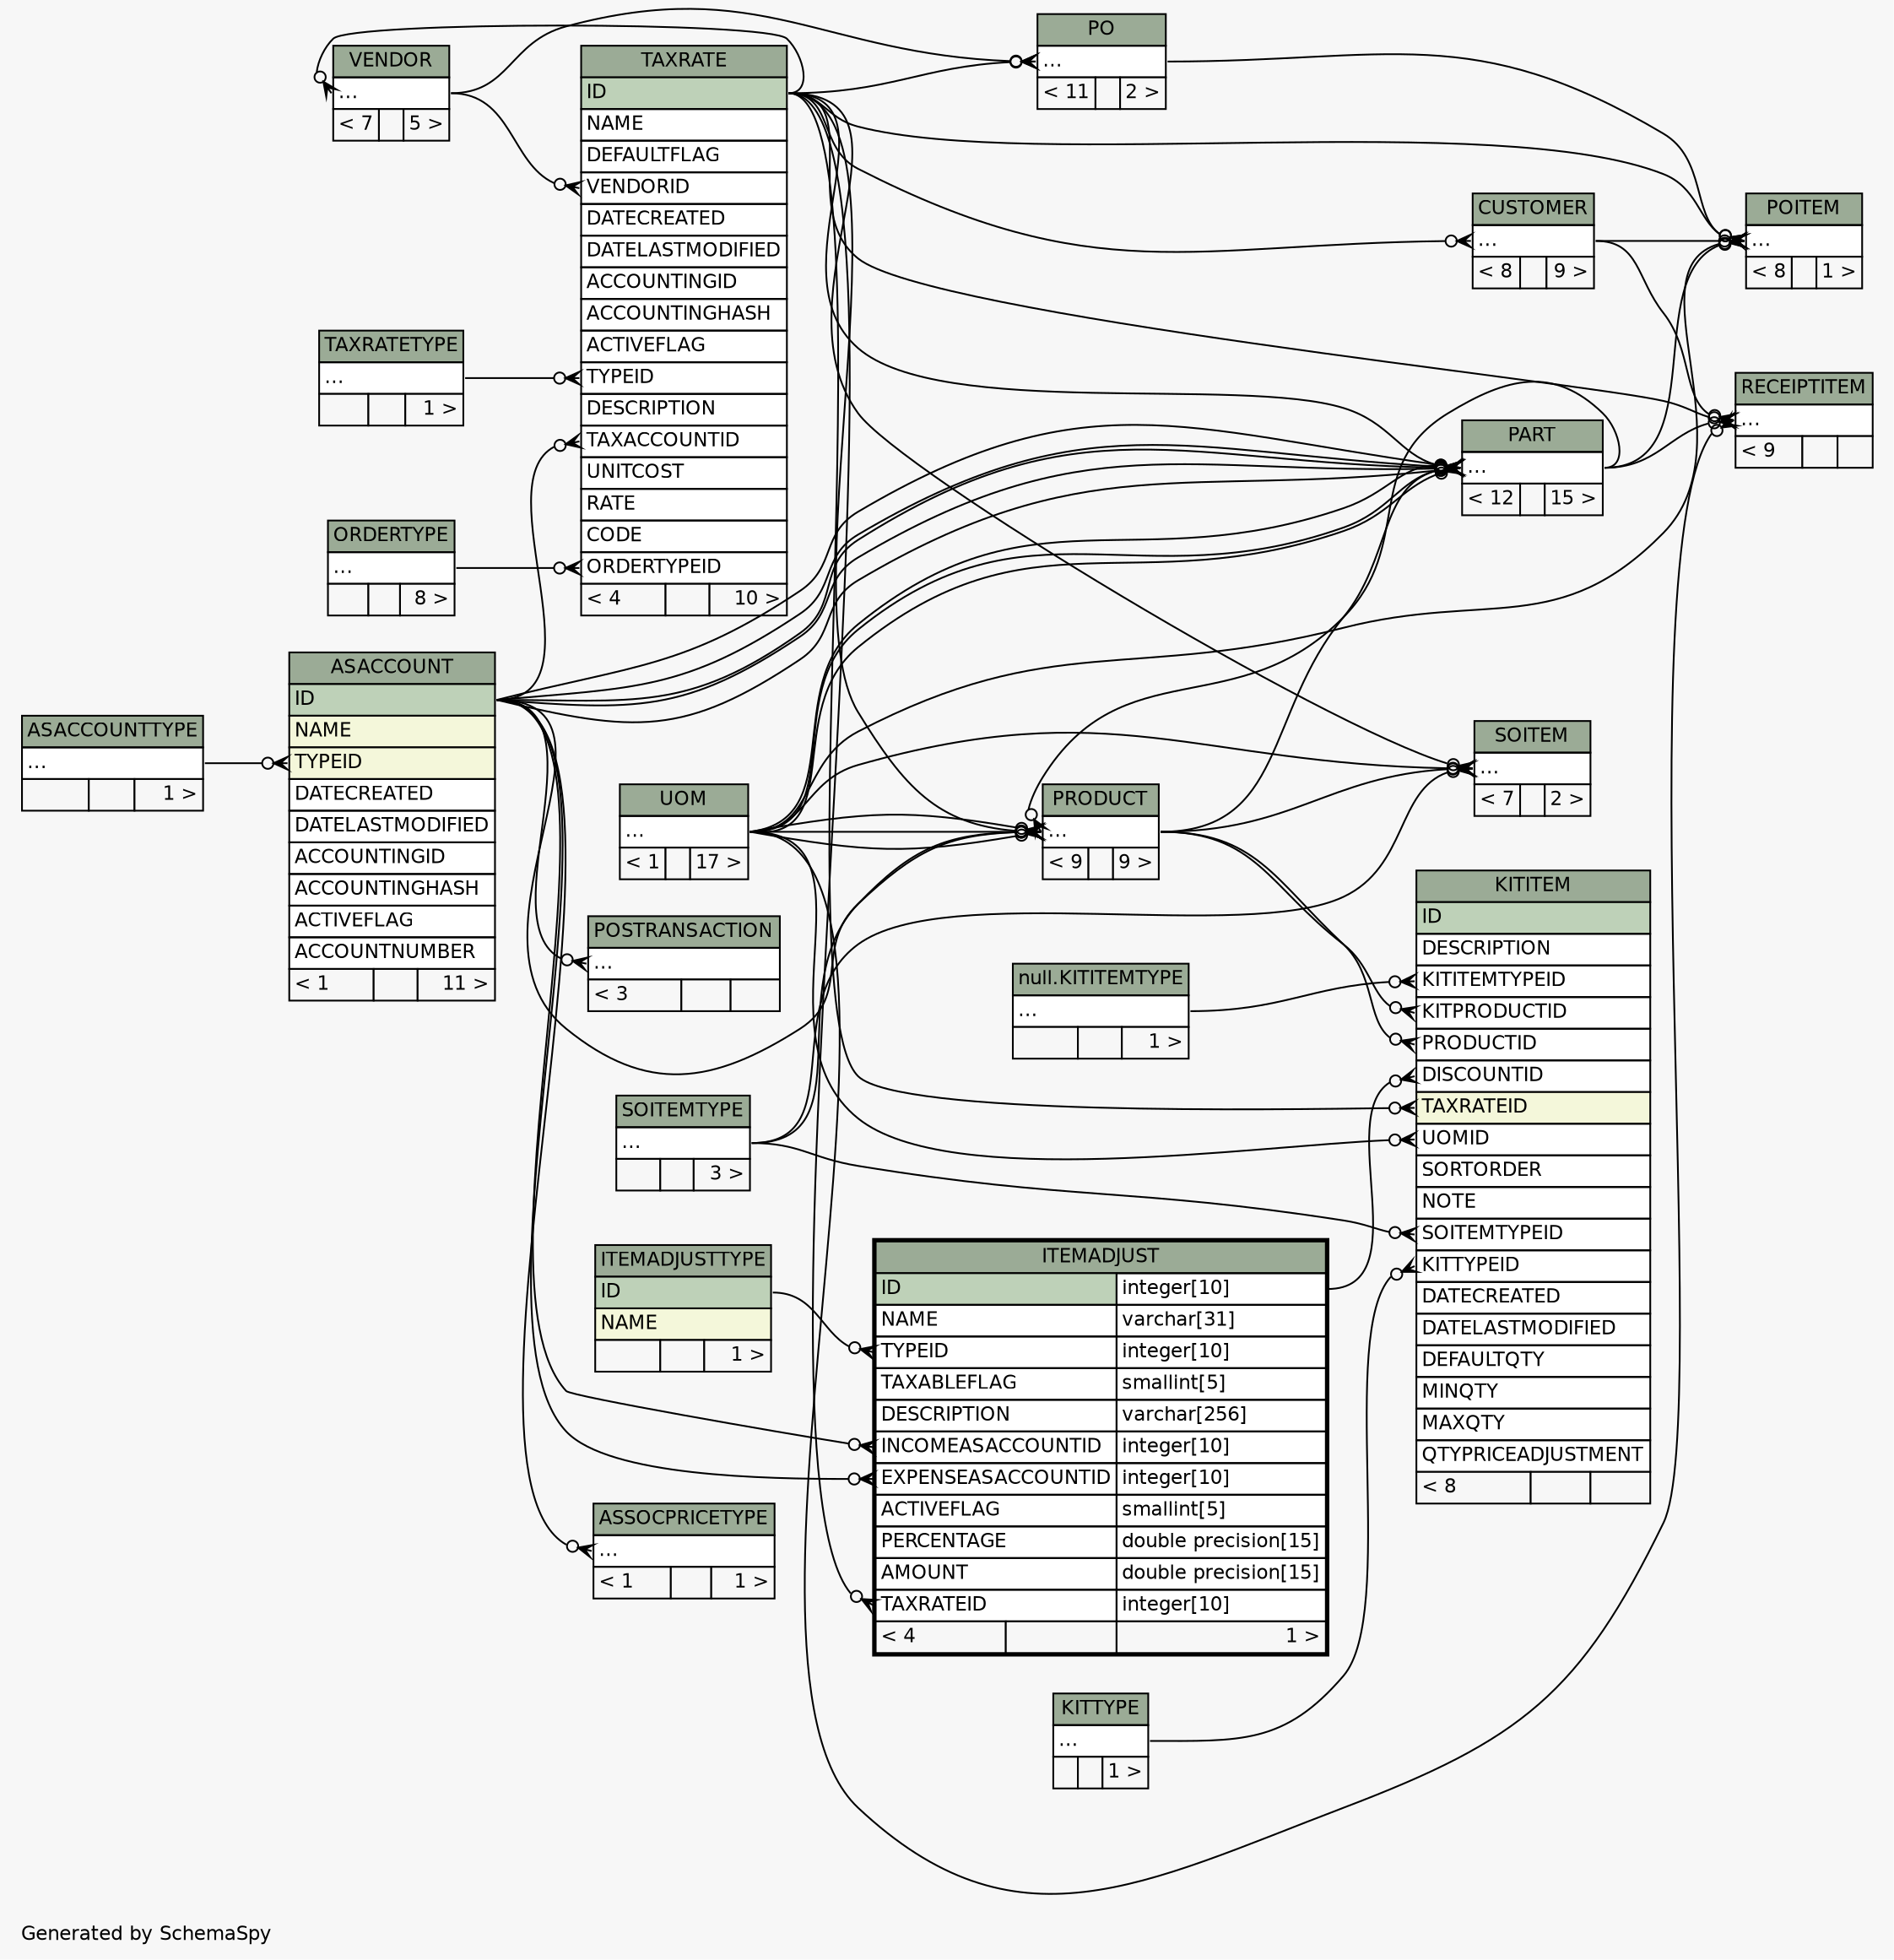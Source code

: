 // dot 2.26.3 on Linux 3.5.0-34-generic
// SchemaSpy rev 590
digraph "twoDegreesRelationshipsDiagram" {
  graph [
    rankdir="RL"
    bgcolor="#f7f7f7"
    label="\nGenerated by SchemaSpy"
    labeljust="l"
    nodesep="0.18"
    ranksep="0.46"
    fontname="Helvetica"
    fontsize="11"
  ];
  node [
    fontname="Helvetica"
    fontsize="11"
    shape="plaintext"
  ];
  edge [
    arrowsize="0.8"
  ];
  "ASACCOUNT":"TYPEID":w -> "ASACCOUNTTYPE":"elipses":e [arrowhead=none dir=back arrowtail=crowodot];
  "ASSOCPRICETYPE":"elipses":w -> "ASACCOUNT":"ID":e [arrowhead=none dir=back arrowtail=crowodot];
  "CUSTOMER":"elipses":w -> "TAXRATE":"ID":e [arrowhead=none dir=back arrowtail=crowodot];
  "ITEMADJUST":"EXPENSEASACCOUNTID":w -> "ASACCOUNT":"ID":e [arrowhead=none dir=back arrowtail=crowodot];
  "ITEMADJUST":"INCOMEASACCOUNTID":w -> "ASACCOUNT":"ID":e [arrowhead=none dir=back arrowtail=crowodot];
  "ITEMADJUST":"TAXRATEID":w -> "TAXRATE":"ID":e [arrowhead=none dir=back arrowtail=crowodot];
  "ITEMADJUST":"TYPEID":w -> "ITEMADJUSTTYPE":"ID":e [arrowhead=none dir=back arrowtail=crowodot];
  "KITITEM":"DISCOUNTID":w -> "ITEMADJUST":"ID.type":e [arrowhead=none dir=back arrowtail=crowodot];
  "KITITEM":"KITITEMTYPEID":w -> "null.KITITEMTYPE":"elipses":e [arrowhead=none dir=back arrowtail=crowodot];
  "KITITEM":"KITPRODUCTID":w -> "PRODUCT":"elipses":e [arrowhead=none dir=back arrowtail=crowodot];
  "KITITEM":"KITTYPEID":w -> "KITTYPE":"elipses":e [arrowhead=none dir=back arrowtail=crowodot];
  "KITITEM":"PRODUCTID":w -> "PRODUCT":"elipses":e [arrowhead=none dir=back arrowtail=crowodot];
  "KITITEM":"SOITEMTYPEID":w -> "SOITEMTYPE":"elipses":e [arrowhead=none dir=back arrowtail=crowodot];
  "KITITEM":"TAXRATEID":w -> "TAXRATE":"ID":e [arrowhead=none dir=back arrowtail=crowodot];
  "KITITEM":"UOMID":w -> "UOM":"elipses":e [arrowhead=none dir=back arrowtail=crowodot];
  "PART":"elipses":w -> "ASACCOUNT":"ID":e [arrowhead=none dir=back arrowtail=crowodot];
  "PART":"elipses":w -> "ASACCOUNT":"ID":e [arrowhead=none dir=back arrowtail=crowodot];
  "PART":"elipses":w -> "PRODUCT":"elipses":e [arrowhead=none dir=back arrowtail=crowodot];
  "PART":"elipses":w -> "ASACCOUNT":"ID":e [arrowhead=none dir=back arrowtail=crowodot];
  "PART":"elipses":w -> "ASACCOUNT":"ID":e [arrowhead=none dir=back arrowtail=crowodot];
  "PART":"elipses":w -> "UOM":"elipses":e [arrowhead=none dir=back arrowtail=crowodot];
  "PART":"elipses":w -> "TAXRATE":"ID":e [arrowhead=none dir=back arrowtail=crowodot];
  "PART":"elipses":w -> "UOM":"elipses":e [arrowhead=none dir=back arrowtail=crowodot];
  "PART":"elipses":w -> "ASACCOUNT":"ID":e [arrowhead=none dir=back arrowtail=crowodot];
  "PART":"elipses":w -> "UOM":"elipses":e [arrowhead=none dir=back arrowtail=crowodot];
  "PO":"elipses":w -> "TAXRATE":"ID":e [arrowhead=none dir=back arrowtail=crowodot];
  "PO":"elipses":w -> "VENDOR":"elipses":e [arrowhead=none dir=back arrowtail=crowodot];
  "POITEM":"elipses":w -> "CUSTOMER":"elipses":e [arrowhead=none dir=back arrowtail=crowodot];
  "POITEM":"elipses":w -> "PART":"elipses":e [arrowhead=none dir=back arrowtail=crowodot];
  "POITEM":"elipses":w -> "PO":"elipses":e [arrowhead=none dir=back arrowtail=crowodot];
  "POITEM":"elipses":w -> "TAXRATE":"ID":e [arrowhead=none dir=back arrowtail=crowodot];
  "POITEM":"elipses":w -> "UOM":"elipses":e [arrowhead=none dir=back arrowtail=crowodot];
  "POSTRANSACTION":"elipses":w -> "ASACCOUNT":"ID":e [arrowhead=none dir=back arrowtail=crowodot];
  "PRODUCT":"elipses":w -> "SOITEMTYPE":"elipses":e [arrowhead=none dir=back arrowtail=crowodot];
  "PRODUCT":"elipses":w -> "ASACCOUNT":"ID":e [arrowhead=none dir=back arrowtail=crowodot];
  "PRODUCT":"elipses":w -> "PART":"elipses":e [arrowhead=none dir=back arrowtail=crowodot];
  "PRODUCT":"elipses":w -> "UOM":"elipses":e [arrowhead=none dir=back arrowtail=crowodot];
  "PRODUCT":"elipses":w -> "TAXRATE":"ID":e [arrowhead=none dir=back arrowtail=crowodot];
  "PRODUCT":"elipses":w -> "UOM":"elipses":e [arrowhead=none dir=back arrowtail=crowodot];
  "PRODUCT":"elipses":w -> "UOM":"elipses":e [arrowhead=none dir=back arrowtail=crowodot];
  "RECEIPTITEM":"elipses":w -> "CUSTOMER":"elipses":e [arrowhead=none dir=back arrowtail=crowodot];
  "RECEIPTITEM":"elipses":w -> "PART":"elipses":e [arrowhead=none dir=back arrowtail=crowodot];
  "RECEIPTITEM":"elipses":w -> "TAXRATE":"ID":e [arrowhead=none dir=back arrowtail=crowodot];
  "RECEIPTITEM":"elipses":w -> "UOM":"elipses":e [arrowhead=none dir=back arrowtail=crowodot];
  "SOITEM":"elipses":w -> "PRODUCT":"elipses":e [arrowhead=none dir=back arrowtail=crowodot];
  "SOITEM":"elipses":w -> "TAXRATE":"ID":e [arrowhead=none dir=back arrowtail=crowodot];
  "SOITEM":"elipses":w -> "SOITEMTYPE":"elipses":e [arrowhead=none dir=back arrowtail=crowodot];
  "SOITEM":"elipses":w -> "UOM":"elipses":e [arrowhead=none dir=back arrowtail=crowodot];
  "TAXRATE":"ORDERTYPEID":w -> "ORDERTYPE":"elipses":e [arrowhead=none dir=back arrowtail=crowodot];
  "TAXRATE":"TAXACCOUNTID":w -> "ASACCOUNT":"ID":e [arrowhead=none dir=back arrowtail=crowodot];
  "TAXRATE":"TYPEID":w -> "TAXRATETYPE":"elipses":e [arrowhead=none dir=back arrowtail=crowodot];
  "TAXRATE":"VENDORID":w -> "VENDOR":"elipses":e [arrowhead=none dir=back arrowtail=crowodot];
  "VENDOR":"elipses":w -> "TAXRATE":"ID":e [arrowhead=none dir=back arrowtail=crowodot];
  "ASACCOUNT" [
    label=<
    <TABLE BORDER="0" CELLBORDER="1" CELLSPACING="0" BGCOLOR="#ffffff">
      <TR><TD COLSPAN="3" BGCOLOR="#9bab96" ALIGN="CENTER">ASACCOUNT</TD></TR>
      <TR><TD PORT="ID" COLSPAN="3" BGCOLOR="#bed1b8" ALIGN="LEFT">ID</TD></TR>
      <TR><TD PORT="NAME" COLSPAN="3" BGCOLOR="#f4f7da" ALIGN="LEFT">NAME</TD></TR>
      <TR><TD PORT="TYPEID" COLSPAN="3" BGCOLOR="#f4f7da" ALIGN="LEFT">TYPEID</TD></TR>
      <TR><TD PORT="DATECREATED" COLSPAN="3" ALIGN="LEFT">DATECREATED</TD></TR>
      <TR><TD PORT="DATELASTMODIFIED" COLSPAN="3" ALIGN="LEFT">DATELASTMODIFIED</TD></TR>
      <TR><TD PORT="ACCOUNTINGID" COLSPAN="3" ALIGN="LEFT">ACCOUNTINGID</TD></TR>
      <TR><TD PORT="ACCOUNTINGHASH" COLSPAN="3" ALIGN="LEFT">ACCOUNTINGHASH</TD></TR>
      <TR><TD PORT="ACTIVEFLAG" COLSPAN="3" ALIGN="LEFT">ACTIVEFLAG</TD></TR>
      <TR><TD PORT="ACCOUNTNUMBER" COLSPAN="3" ALIGN="LEFT">ACCOUNTNUMBER</TD></TR>
      <TR><TD ALIGN="LEFT" BGCOLOR="#f7f7f7">&lt; 1</TD><TD ALIGN="RIGHT" BGCOLOR="#f7f7f7">  </TD><TD ALIGN="RIGHT" BGCOLOR="#f7f7f7">11 &gt;</TD></TR>
    </TABLE>>
    URL="ASACCOUNT.html"
    tooltip="ASACCOUNT"
  ];
  "ASACCOUNTTYPE" [
    label=<
    <TABLE BORDER="0" CELLBORDER="1" CELLSPACING="0" BGCOLOR="#ffffff">
      <TR><TD COLSPAN="3" BGCOLOR="#9bab96" ALIGN="CENTER">ASACCOUNTTYPE</TD></TR>
      <TR><TD PORT="elipses" COLSPAN="3" ALIGN="LEFT">...</TD></TR>
      <TR><TD ALIGN="LEFT" BGCOLOR="#f7f7f7">  </TD><TD ALIGN="RIGHT" BGCOLOR="#f7f7f7">  </TD><TD ALIGN="RIGHT" BGCOLOR="#f7f7f7">1 &gt;</TD></TR>
    </TABLE>>
    URL="ASACCOUNTTYPE.html"
    tooltip="ASACCOUNTTYPE"
  ];
  "ASSOCPRICETYPE" [
    label=<
    <TABLE BORDER="0" CELLBORDER="1" CELLSPACING="0" BGCOLOR="#ffffff">
      <TR><TD COLSPAN="3" BGCOLOR="#9bab96" ALIGN="CENTER">ASSOCPRICETYPE</TD></TR>
      <TR><TD PORT="elipses" COLSPAN="3" ALIGN="LEFT">...</TD></TR>
      <TR><TD ALIGN="LEFT" BGCOLOR="#f7f7f7">&lt; 1</TD><TD ALIGN="RIGHT" BGCOLOR="#f7f7f7">  </TD><TD ALIGN="RIGHT" BGCOLOR="#f7f7f7">1 &gt;</TD></TR>
    </TABLE>>
    URL="ASSOCPRICETYPE.html"
    tooltip="ASSOCPRICETYPE"
  ];
  "CUSTOMER" [
    label=<
    <TABLE BORDER="0" CELLBORDER="1" CELLSPACING="0" BGCOLOR="#ffffff">
      <TR><TD COLSPAN="3" BGCOLOR="#9bab96" ALIGN="CENTER">CUSTOMER</TD></TR>
      <TR><TD PORT="elipses" COLSPAN="3" ALIGN="LEFT">...</TD></TR>
      <TR><TD ALIGN="LEFT" BGCOLOR="#f7f7f7">&lt; 8</TD><TD ALIGN="RIGHT" BGCOLOR="#f7f7f7">  </TD><TD ALIGN="RIGHT" BGCOLOR="#f7f7f7">9 &gt;</TD></TR>
    </TABLE>>
    URL="CUSTOMER.html"
    tooltip="CUSTOMER"
  ];
  "ITEMADJUST" [
    label=<
    <TABLE BORDER="2" CELLBORDER="1" CELLSPACING="0" BGCOLOR="#ffffff">
      <TR><TD COLSPAN="3" BGCOLOR="#9bab96" ALIGN="CENTER">ITEMADJUST</TD></TR>
      <TR><TD PORT="ID" COLSPAN="2" BGCOLOR="#bed1b8" ALIGN="LEFT">ID</TD><TD PORT="ID.type" ALIGN="LEFT">integer[10]</TD></TR>
      <TR><TD PORT="NAME" COLSPAN="2" ALIGN="LEFT">NAME</TD><TD PORT="NAME.type" ALIGN="LEFT">varchar[31]</TD></TR>
      <TR><TD PORT="TYPEID" COLSPAN="2" ALIGN="LEFT">TYPEID</TD><TD PORT="TYPEID.type" ALIGN="LEFT">integer[10]</TD></TR>
      <TR><TD PORT="TAXABLEFLAG" COLSPAN="2" ALIGN="LEFT">TAXABLEFLAG</TD><TD PORT="TAXABLEFLAG.type" ALIGN="LEFT">smallint[5]</TD></TR>
      <TR><TD PORT="DESCRIPTION" COLSPAN="2" ALIGN="LEFT">DESCRIPTION</TD><TD PORT="DESCRIPTION.type" ALIGN="LEFT">varchar[256]</TD></TR>
      <TR><TD PORT="INCOMEASACCOUNTID" COLSPAN="2" ALIGN="LEFT">INCOMEASACCOUNTID</TD><TD PORT="INCOMEASACCOUNTID.type" ALIGN="LEFT">integer[10]</TD></TR>
      <TR><TD PORT="EXPENSEASACCOUNTID" COLSPAN="2" ALIGN="LEFT">EXPENSEASACCOUNTID</TD><TD PORT="EXPENSEASACCOUNTID.type" ALIGN="LEFT">integer[10]</TD></TR>
      <TR><TD PORT="ACTIVEFLAG" COLSPAN="2" ALIGN="LEFT">ACTIVEFLAG</TD><TD PORT="ACTIVEFLAG.type" ALIGN="LEFT">smallint[5]</TD></TR>
      <TR><TD PORT="PERCENTAGE" COLSPAN="2" ALIGN="LEFT">PERCENTAGE</TD><TD PORT="PERCENTAGE.type" ALIGN="LEFT">double precision[15]</TD></TR>
      <TR><TD PORT="AMOUNT" COLSPAN="2" ALIGN="LEFT">AMOUNT</TD><TD PORT="AMOUNT.type" ALIGN="LEFT">double precision[15]</TD></TR>
      <TR><TD PORT="TAXRATEID" COLSPAN="2" ALIGN="LEFT">TAXRATEID</TD><TD PORT="TAXRATEID.type" ALIGN="LEFT">integer[10]</TD></TR>
      <TR><TD ALIGN="LEFT" BGCOLOR="#f7f7f7">&lt; 4</TD><TD ALIGN="RIGHT" BGCOLOR="#f7f7f7">  </TD><TD ALIGN="RIGHT" BGCOLOR="#f7f7f7">1 &gt;</TD></TR>
    </TABLE>>
    URL="ITEMADJUST.html"
    tooltip="ITEMADJUST"
  ];
  "ITEMADJUSTTYPE" [
    label=<
    <TABLE BORDER="0" CELLBORDER="1" CELLSPACING="0" BGCOLOR="#ffffff">
      <TR><TD COLSPAN="3" BGCOLOR="#9bab96" ALIGN="CENTER">ITEMADJUSTTYPE</TD></TR>
      <TR><TD PORT="ID" COLSPAN="3" BGCOLOR="#bed1b8" ALIGN="LEFT">ID</TD></TR>
      <TR><TD PORT="NAME" COLSPAN="3" BGCOLOR="#f4f7da" ALIGN="LEFT">NAME</TD></TR>
      <TR><TD ALIGN="LEFT" BGCOLOR="#f7f7f7">  </TD><TD ALIGN="RIGHT" BGCOLOR="#f7f7f7">  </TD><TD ALIGN="RIGHT" BGCOLOR="#f7f7f7">1 &gt;</TD></TR>
    </TABLE>>
    URL="ITEMADJUSTTYPE.html"
    tooltip="ITEMADJUSTTYPE"
  ];
  "KITITEM" [
    label=<
    <TABLE BORDER="0" CELLBORDER="1" CELLSPACING="0" BGCOLOR="#ffffff">
      <TR><TD COLSPAN="3" BGCOLOR="#9bab96" ALIGN="CENTER">KITITEM</TD></TR>
      <TR><TD PORT="ID" COLSPAN="3" BGCOLOR="#bed1b8" ALIGN="LEFT">ID</TD></TR>
      <TR><TD PORT="DESCRIPTION" COLSPAN="3" ALIGN="LEFT">DESCRIPTION</TD></TR>
      <TR><TD PORT="KITITEMTYPEID" COLSPAN="3" ALIGN="LEFT">KITITEMTYPEID</TD></TR>
      <TR><TD PORT="KITPRODUCTID" COLSPAN="3" ALIGN="LEFT">KITPRODUCTID</TD></TR>
      <TR><TD PORT="PRODUCTID" COLSPAN="3" ALIGN="LEFT">PRODUCTID</TD></TR>
      <TR><TD PORT="DISCOUNTID" COLSPAN="3" ALIGN="LEFT">DISCOUNTID</TD></TR>
      <TR><TD PORT="TAXRATEID" COLSPAN="3" BGCOLOR="#f4f7da" ALIGN="LEFT">TAXRATEID</TD></TR>
      <TR><TD PORT="UOMID" COLSPAN="3" ALIGN="LEFT">UOMID</TD></TR>
      <TR><TD PORT="SORTORDER" COLSPAN="3" ALIGN="LEFT">SORTORDER</TD></TR>
      <TR><TD PORT="NOTE" COLSPAN="3" ALIGN="LEFT">NOTE</TD></TR>
      <TR><TD PORT="SOITEMTYPEID" COLSPAN="3" ALIGN="LEFT">SOITEMTYPEID</TD></TR>
      <TR><TD PORT="KITTYPEID" COLSPAN="3" ALIGN="LEFT">KITTYPEID</TD></TR>
      <TR><TD PORT="DATECREATED" COLSPAN="3" ALIGN="LEFT">DATECREATED</TD></TR>
      <TR><TD PORT="DATELASTMODIFIED" COLSPAN="3" ALIGN="LEFT">DATELASTMODIFIED</TD></TR>
      <TR><TD PORT="DEFAULTQTY" COLSPAN="3" ALIGN="LEFT">DEFAULTQTY</TD></TR>
      <TR><TD PORT="MINQTY" COLSPAN="3" ALIGN="LEFT">MINQTY</TD></TR>
      <TR><TD PORT="MAXQTY" COLSPAN="3" ALIGN="LEFT">MAXQTY</TD></TR>
      <TR><TD PORT="QTYPRICEADJUSTMENT" COLSPAN="3" ALIGN="LEFT">QTYPRICEADJUSTMENT</TD></TR>
      <TR><TD ALIGN="LEFT" BGCOLOR="#f7f7f7">&lt; 8</TD><TD ALIGN="RIGHT" BGCOLOR="#f7f7f7">  </TD><TD ALIGN="RIGHT" BGCOLOR="#f7f7f7">  </TD></TR>
    </TABLE>>
    URL="KITITEM.html"
    tooltip="KITITEM"
  ];
  "null.KITITEMTYPE" [
    label=<
    <TABLE BORDER="0" CELLBORDER="1" CELLSPACING="0" BGCOLOR="#ffffff">
      <TR><TD COLSPAN="3" BGCOLOR="#9bab96" ALIGN="CENTER">null.KITITEMTYPE</TD></TR>
      <TR><TD PORT="elipses" COLSPAN="3" ALIGN="LEFT">...</TD></TR>
      <TR><TD ALIGN="LEFT" BGCOLOR="#f7f7f7">  </TD><TD ALIGN="RIGHT" BGCOLOR="#f7f7f7">  </TD><TD ALIGN="RIGHT" BGCOLOR="#f7f7f7">1 &gt;</TD></TR>
    </TABLE>>
    tooltip="null.KITITEMTYPE"
  ];
  "KITTYPE" [
    label=<
    <TABLE BORDER="0" CELLBORDER="1" CELLSPACING="0" BGCOLOR="#ffffff">
      <TR><TD COLSPAN="3" BGCOLOR="#9bab96" ALIGN="CENTER">KITTYPE</TD></TR>
      <TR><TD PORT="elipses" COLSPAN="3" ALIGN="LEFT">...</TD></TR>
      <TR><TD ALIGN="LEFT" BGCOLOR="#f7f7f7">  </TD><TD ALIGN="RIGHT" BGCOLOR="#f7f7f7">  </TD><TD ALIGN="RIGHT" BGCOLOR="#f7f7f7">1 &gt;</TD></TR>
    </TABLE>>
    URL="KITTYPE.html"
    tooltip="KITTYPE"
  ];
  "ORDERTYPE" [
    label=<
    <TABLE BORDER="0" CELLBORDER="1" CELLSPACING="0" BGCOLOR="#ffffff">
      <TR><TD COLSPAN="3" BGCOLOR="#9bab96" ALIGN="CENTER">ORDERTYPE</TD></TR>
      <TR><TD PORT="elipses" COLSPAN="3" ALIGN="LEFT">...</TD></TR>
      <TR><TD ALIGN="LEFT" BGCOLOR="#f7f7f7">  </TD><TD ALIGN="RIGHT" BGCOLOR="#f7f7f7">  </TD><TD ALIGN="RIGHT" BGCOLOR="#f7f7f7">8 &gt;</TD></TR>
    </TABLE>>
    URL="ORDERTYPE.html"
    tooltip="ORDERTYPE"
  ];
  "PART" [
    label=<
    <TABLE BORDER="0" CELLBORDER="1" CELLSPACING="0" BGCOLOR="#ffffff">
      <TR><TD COLSPAN="3" BGCOLOR="#9bab96" ALIGN="CENTER">PART</TD></TR>
      <TR><TD PORT="elipses" COLSPAN="3" ALIGN="LEFT">...</TD></TR>
      <TR><TD ALIGN="LEFT" BGCOLOR="#f7f7f7">&lt; 12</TD><TD ALIGN="RIGHT" BGCOLOR="#f7f7f7">  </TD><TD ALIGN="RIGHT" BGCOLOR="#f7f7f7">15 &gt;</TD></TR>
    </TABLE>>
    URL="PART.html"
    tooltip="PART"
  ];
  "PO" [
    label=<
    <TABLE BORDER="0" CELLBORDER="1" CELLSPACING="0" BGCOLOR="#ffffff">
      <TR><TD COLSPAN="3" BGCOLOR="#9bab96" ALIGN="CENTER">PO</TD></TR>
      <TR><TD PORT="elipses" COLSPAN="3" ALIGN="LEFT">...</TD></TR>
      <TR><TD ALIGN="LEFT" BGCOLOR="#f7f7f7">&lt; 11</TD><TD ALIGN="RIGHT" BGCOLOR="#f7f7f7">  </TD><TD ALIGN="RIGHT" BGCOLOR="#f7f7f7">2 &gt;</TD></TR>
    </TABLE>>
    URL="PO.html"
    tooltip="PO"
  ];
  "POITEM" [
    label=<
    <TABLE BORDER="0" CELLBORDER="1" CELLSPACING="0" BGCOLOR="#ffffff">
      <TR><TD COLSPAN="3" BGCOLOR="#9bab96" ALIGN="CENTER">POITEM</TD></TR>
      <TR><TD PORT="elipses" COLSPAN="3" ALIGN="LEFT">...</TD></TR>
      <TR><TD ALIGN="LEFT" BGCOLOR="#f7f7f7">&lt; 8</TD><TD ALIGN="RIGHT" BGCOLOR="#f7f7f7">  </TD><TD ALIGN="RIGHT" BGCOLOR="#f7f7f7">1 &gt;</TD></TR>
    </TABLE>>
    URL="POITEM.html"
    tooltip="POITEM"
  ];
  "POSTRANSACTION" [
    label=<
    <TABLE BORDER="0" CELLBORDER="1" CELLSPACING="0" BGCOLOR="#ffffff">
      <TR><TD COLSPAN="3" BGCOLOR="#9bab96" ALIGN="CENTER">POSTRANSACTION</TD></TR>
      <TR><TD PORT="elipses" COLSPAN="3" ALIGN="LEFT">...</TD></TR>
      <TR><TD ALIGN="LEFT" BGCOLOR="#f7f7f7">&lt; 3</TD><TD ALIGN="RIGHT" BGCOLOR="#f7f7f7">  </TD><TD ALIGN="RIGHT" BGCOLOR="#f7f7f7">  </TD></TR>
    </TABLE>>
    URL="POSTRANSACTION.html"
    tooltip="POSTRANSACTION"
  ];
  "PRODUCT" [
    label=<
    <TABLE BORDER="0" CELLBORDER="1" CELLSPACING="0" BGCOLOR="#ffffff">
      <TR><TD COLSPAN="3" BGCOLOR="#9bab96" ALIGN="CENTER">PRODUCT</TD></TR>
      <TR><TD PORT="elipses" COLSPAN="3" ALIGN="LEFT">...</TD></TR>
      <TR><TD ALIGN="LEFT" BGCOLOR="#f7f7f7">&lt; 9</TD><TD ALIGN="RIGHT" BGCOLOR="#f7f7f7">  </TD><TD ALIGN="RIGHT" BGCOLOR="#f7f7f7">9 &gt;</TD></TR>
    </TABLE>>
    URL="PRODUCT.html"
    tooltip="PRODUCT"
  ];
  "RECEIPTITEM" [
    label=<
    <TABLE BORDER="0" CELLBORDER="1" CELLSPACING="0" BGCOLOR="#ffffff">
      <TR><TD COLSPAN="3" BGCOLOR="#9bab96" ALIGN="CENTER">RECEIPTITEM</TD></TR>
      <TR><TD PORT="elipses" COLSPAN="3" ALIGN="LEFT">...</TD></TR>
      <TR><TD ALIGN="LEFT" BGCOLOR="#f7f7f7">&lt; 9</TD><TD ALIGN="RIGHT" BGCOLOR="#f7f7f7">  </TD><TD ALIGN="RIGHT" BGCOLOR="#f7f7f7">  </TD></TR>
    </TABLE>>
    URL="RECEIPTITEM.html"
    tooltip="RECEIPTITEM"
  ];
  "SOITEM" [
    label=<
    <TABLE BORDER="0" CELLBORDER="1" CELLSPACING="0" BGCOLOR="#ffffff">
      <TR><TD COLSPAN="3" BGCOLOR="#9bab96" ALIGN="CENTER">SOITEM</TD></TR>
      <TR><TD PORT="elipses" COLSPAN="3" ALIGN="LEFT">...</TD></TR>
      <TR><TD ALIGN="LEFT" BGCOLOR="#f7f7f7">&lt; 7</TD><TD ALIGN="RIGHT" BGCOLOR="#f7f7f7">  </TD><TD ALIGN="RIGHT" BGCOLOR="#f7f7f7">2 &gt;</TD></TR>
    </TABLE>>
    URL="SOITEM.html"
    tooltip="SOITEM"
  ];
  "SOITEMTYPE" [
    label=<
    <TABLE BORDER="0" CELLBORDER="1" CELLSPACING="0" BGCOLOR="#ffffff">
      <TR><TD COLSPAN="3" BGCOLOR="#9bab96" ALIGN="CENTER">SOITEMTYPE</TD></TR>
      <TR><TD PORT="elipses" COLSPAN="3" ALIGN="LEFT">...</TD></TR>
      <TR><TD ALIGN="LEFT" BGCOLOR="#f7f7f7">  </TD><TD ALIGN="RIGHT" BGCOLOR="#f7f7f7">  </TD><TD ALIGN="RIGHT" BGCOLOR="#f7f7f7">3 &gt;</TD></TR>
    </TABLE>>
    URL="SOITEMTYPE.html"
    tooltip="SOITEMTYPE"
  ];
  "TAXRATE" [
    label=<
    <TABLE BORDER="0" CELLBORDER="1" CELLSPACING="0" BGCOLOR="#ffffff">
      <TR><TD COLSPAN="3" BGCOLOR="#9bab96" ALIGN="CENTER">TAXRATE</TD></TR>
      <TR><TD PORT="ID" COLSPAN="3" BGCOLOR="#bed1b8" ALIGN="LEFT">ID</TD></TR>
      <TR><TD PORT="NAME" COLSPAN="3" ALIGN="LEFT">NAME</TD></TR>
      <TR><TD PORT="DEFAULTFLAG" COLSPAN="3" ALIGN="LEFT">DEFAULTFLAG</TD></TR>
      <TR><TD PORT="VENDORID" COLSPAN="3" ALIGN="LEFT">VENDORID</TD></TR>
      <TR><TD PORT="DATECREATED" COLSPAN="3" ALIGN="LEFT">DATECREATED</TD></TR>
      <TR><TD PORT="DATELASTMODIFIED" COLSPAN="3" ALIGN="LEFT">DATELASTMODIFIED</TD></TR>
      <TR><TD PORT="ACCOUNTINGID" COLSPAN="3" ALIGN="LEFT">ACCOUNTINGID</TD></TR>
      <TR><TD PORT="ACCOUNTINGHASH" COLSPAN="3" ALIGN="LEFT">ACCOUNTINGHASH</TD></TR>
      <TR><TD PORT="ACTIVEFLAG" COLSPAN="3" ALIGN="LEFT">ACTIVEFLAG</TD></TR>
      <TR><TD PORT="TYPEID" COLSPAN="3" ALIGN="LEFT">TYPEID</TD></TR>
      <TR><TD PORT="DESCRIPTION" COLSPAN="3" ALIGN="LEFT">DESCRIPTION</TD></TR>
      <TR><TD PORT="TAXACCOUNTID" COLSPAN="3" ALIGN="LEFT">TAXACCOUNTID</TD></TR>
      <TR><TD PORT="UNITCOST" COLSPAN="3" ALIGN="LEFT">UNITCOST</TD></TR>
      <TR><TD PORT="RATE" COLSPAN="3" ALIGN="LEFT">RATE</TD></TR>
      <TR><TD PORT="CODE" COLSPAN="3" ALIGN="LEFT">CODE</TD></TR>
      <TR><TD PORT="ORDERTYPEID" COLSPAN="3" ALIGN="LEFT">ORDERTYPEID</TD></TR>
      <TR><TD ALIGN="LEFT" BGCOLOR="#f7f7f7">&lt; 4</TD><TD ALIGN="RIGHT" BGCOLOR="#f7f7f7">  </TD><TD ALIGN="RIGHT" BGCOLOR="#f7f7f7">10 &gt;</TD></TR>
    </TABLE>>
    URL="TAXRATE.html"
    tooltip="TAXRATE"
  ];
  "TAXRATETYPE" [
    label=<
    <TABLE BORDER="0" CELLBORDER="1" CELLSPACING="0" BGCOLOR="#ffffff">
      <TR><TD COLSPAN="3" BGCOLOR="#9bab96" ALIGN="CENTER">TAXRATETYPE</TD></TR>
      <TR><TD PORT="elipses" COLSPAN="3" ALIGN="LEFT">...</TD></TR>
      <TR><TD ALIGN="LEFT" BGCOLOR="#f7f7f7">  </TD><TD ALIGN="RIGHT" BGCOLOR="#f7f7f7">  </TD><TD ALIGN="RIGHT" BGCOLOR="#f7f7f7">1 &gt;</TD></TR>
    </TABLE>>
    URL="TAXRATETYPE.html"
    tooltip="TAXRATETYPE"
  ];
  "UOM" [
    label=<
    <TABLE BORDER="0" CELLBORDER="1" CELLSPACING="0" BGCOLOR="#ffffff">
      <TR><TD COLSPAN="3" BGCOLOR="#9bab96" ALIGN="CENTER">UOM</TD></TR>
      <TR><TD PORT="elipses" COLSPAN="3" ALIGN="LEFT">...</TD></TR>
      <TR><TD ALIGN="LEFT" BGCOLOR="#f7f7f7">&lt; 1</TD><TD ALIGN="RIGHT" BGCOLOR="#f7f7f7">  </TD><TD ALIGN="RIGHT" BGCOLOR="#f7f7f7">17 &gt;</TD></TR>
    </TABLE>>
    URL="UOM.html"
    tooltip="UOM"
  ];
  "VENDOR" [
    label=<
    <TABLE BORDER="0" CELLBORDER="1" CELLSPACING="0" BGCOLOR="#ffffff">
      <TR><TD COLSPAN="3" BGCOLOR="#9bab96" ALIGN="CENTER">VENDOR</TD></TR>
      <TR><TD PORT="elipses" COLSPAN="3" ALIGN="LEFT">...</TD></TR>
      <TR><TD ALIGN="LEFT" BGCOLOR="#f7f7f7">&lt; 7</TD><TD ALIGN="RIGHT" BGCOLOR="#f7f7f7">  </TD><TD ALIGN="RIGHT" BGCOLOR="#f7f7f7">5 &gt;</TD></TR>
    </TABLE>>
    URL="VENDOR.html"
    tooltip="VENDOR"
  ];
}
